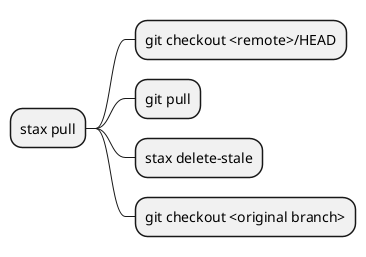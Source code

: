 @startmindmap
+ stax pull
++ git checkout <remote>/HEAD
++ git pull
++ stax delete-stale
++ git checkout <original branch>
@endmindmap
